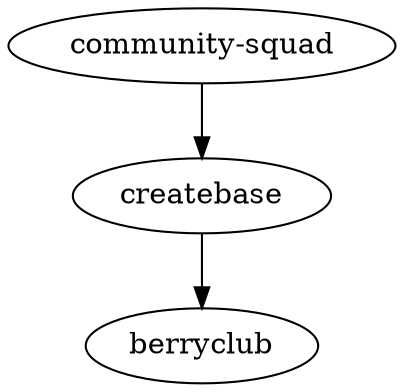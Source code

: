 strict digraph "" {
	"community-squad" -> createbase	 [amount=300.0];
	createbase -> berryclub	 [amount=150.0];
}
